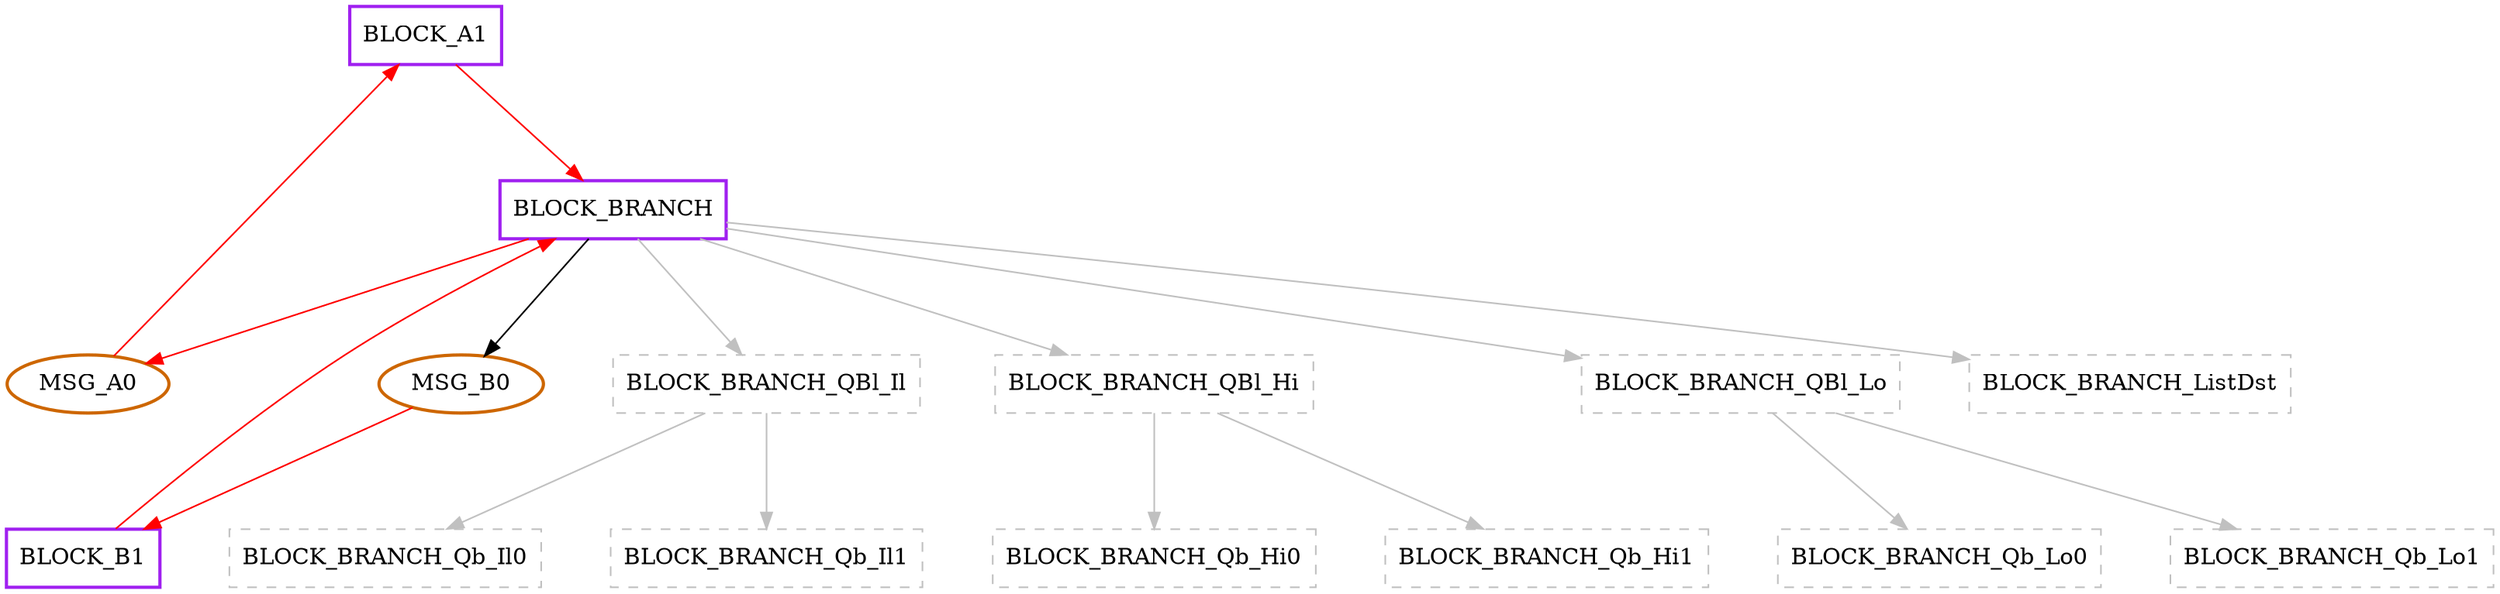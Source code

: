 digraph G {
graph [root="Demo",rankdir   = TB, nodesep           = 0.6, mindist     = 1.0, ranksep = 1.0, overlap = false]
node [style     = "filled", fillcolor = "white", color = "black"]
BLOCK_A1[cpu="0", flags="0x00008007", type="block", tperiod="100000000", pattern="A", patentry="false", patexit="true", beamproc="undefined", bpentry="false", bpexit="false", qlo="false", qhi="false", qil="false", shape     = "rectangle", fillcolor = "white", penwidth=2, color = "purple"];
BLOCK_B1[cpu="0", flags="0x00008007", type="block", tperiod="100000000", pattern="B", patentry="false", patexit="true", beamproc="undefined", bpentry="false", bpexit="false", qlo="false", qhi="false", qil="false", shape     = "rectangle", fillcolor = "white", penwidth=2, color = "purple"];
BLOCK_BRANCH[cpu="0", flags="0x0070a007", type="block", tperiod="20000000", pattern="BRANCH", patentry="true", patexit="true", beamproc="undefined", bpentry="false", bpexit="false", qlo="true", qhi="true", qil="true", shape     = "rectangle", fillcolor = "white", penwidth=2, color = "darkorange3", penwidth=2, color = "purple"];
MSG_A0[cpu="0", flags="0x00002002", type="tmsg", toffs="0", pattern="A", patentry="true", patexit="false", beamproc="undefined", bpentry="false", bpexit="false", fid="1", gid="4048", evtno="1", beamin="0", sid="0", bpid="0", reqnobeam="0", vacc="0", id="0x1fd0001000000000", par="0x0000000000000000", tef="0", shape     = "oval", fillcolor = "white", penwidth=2, color = "darkorange3"];
MSG_B0[cpu="0", flags="0x00002002", type="tmsg", toffs="0", pattern="B", patentry="true", patexit="false", beamproc="undefined", bpentry="false", bpexit="false", fid="1", gid="4048", evtno="2", beamin="0", sid="0", bpid="0", reqnobeam="0", vacc="0", id="0x1fd0002000000000", par="0x0000000000000000", tef="0", shape     = "oval", fillcolor = "white", penwidth=2, color = "darkorange3"];
BLOCK_BRANCH_QBl_Il[cpu="0", flags="0x00000009", type="qinfo", shape     = "rectangle", color  = "gray", style  = "dashed"];
BLOCK_BRANCH_Qb_Il0[cpu="0", flags="0x0000000a", type="qbuf", shape     = "rectangle", color  = "gray", style  = "dashed"];
BLOCK_BRANCH_Qb_Il1[cpu="0", flags="0x0000000a", type="qbuf", shape     = "rectangle", color  = "gray", style  = "dashed"];
BLOCK_BRANCH_QBl_Hi[cpu="0", flags="0x00000009", type="qinfo", shape     = "rectangle", color  = "gray", style  = "dashed"];
BLOCK_BRANCH_Qb_Hi0[cpu="0", flags="0x0000000a", type="qbuf", shape     = "rectangle", color  = "gray", style  = "dashed"];
BLOCK_BRANCH_Qb_Hi1[cpu="0", flags="0x0000000a", type="qbuf", shape     = "rectangle", color  = "gray", style  = "dashed"];
BLOCK_BRANCH_QBl_Lo[cpu="0", flags="0x00000009", type="qinfo", shape     = "rectangle", color  = "gray", style  = "dashed"];
BLOCK_BRANCH_Qb_Lo0[cpu="0", flags="0x0000000a", type="qbuf", shape     = "rectangle", color  = "gray", style  = "dashed"];
BLOCK_BRANCH_Qb_Lo1[cpu="0", flags="0x0000000a", type="qbuf", shape     = "rectangle", color  = "gray", style  = "dashed"];
BLOCK_BRANCH_ListDst[cpu="0", flags="0x0000000c", type="listdst", shape     = "rectangle", color  = "gray", style  = "dashed"];
MSG_B0->BLOCK_B1 [type="defdst", color     = "red"];
BLOCK_BRANCH->BLOCK_BRANCH_ListDst [type="listdst", color     = "gray"];
BLOCK_BRANCH->BLOCK_BRANCH_QBl_Il [type="prioil", color     = "gray"];
BLOCK_BRANCH->BLOCK_BRANCH_QBl_Hi [type="priohi", color     = "gray"];
BLOCK_BRANCH->BLOCK_BRANCH_QBl_Lo [type="priolo", color     = "gray"];
MSG_A0->BLOCK_A1 [type="defdst", color     = "red"];
BLOCK_B1->BLOCK_BRANCH [type="defdst", color     = "red"];
BLOCK_A1->BLOCK_BRANCH [type="defdst", color     = "red"];
BLOCK_BRANCH->MSG_A0 [type="defdst", color     = "red"];
BLOCK_BRANCH->MSG_B0 [type="altdst", color     = "black"];
BLOCK_BRANCH_QBl_Lo->BLOCK_BRANCH_Qb_Lo0 [type="meta", color     = "gray"];
BLOCK_BRANCH_QBl_Lo->BLOCK_BRANCH_Qb_Lo1 [type="meta", color     = "gray"];
BLOCK_BRANCH_QBl_Hi->BLOCK_BRANCH_Qb_Hi0 [type="meta", color     = "gray"];
BLOCK_BRANCH_QBl_Hi->BLOCK_BRANCH_Qb_Hi1 [type="meta", color     = "gray"];
BLOCK_BRANCH_QBl_Il->BLOCK_BRANCH_Qb_Il0 [type="meta", color     = "gray"];
BLOCK_BRANCH_QBl_Il->BLOCK_BRANCH_Qb_Il1 [type="meta", color     = "gray"];
}
